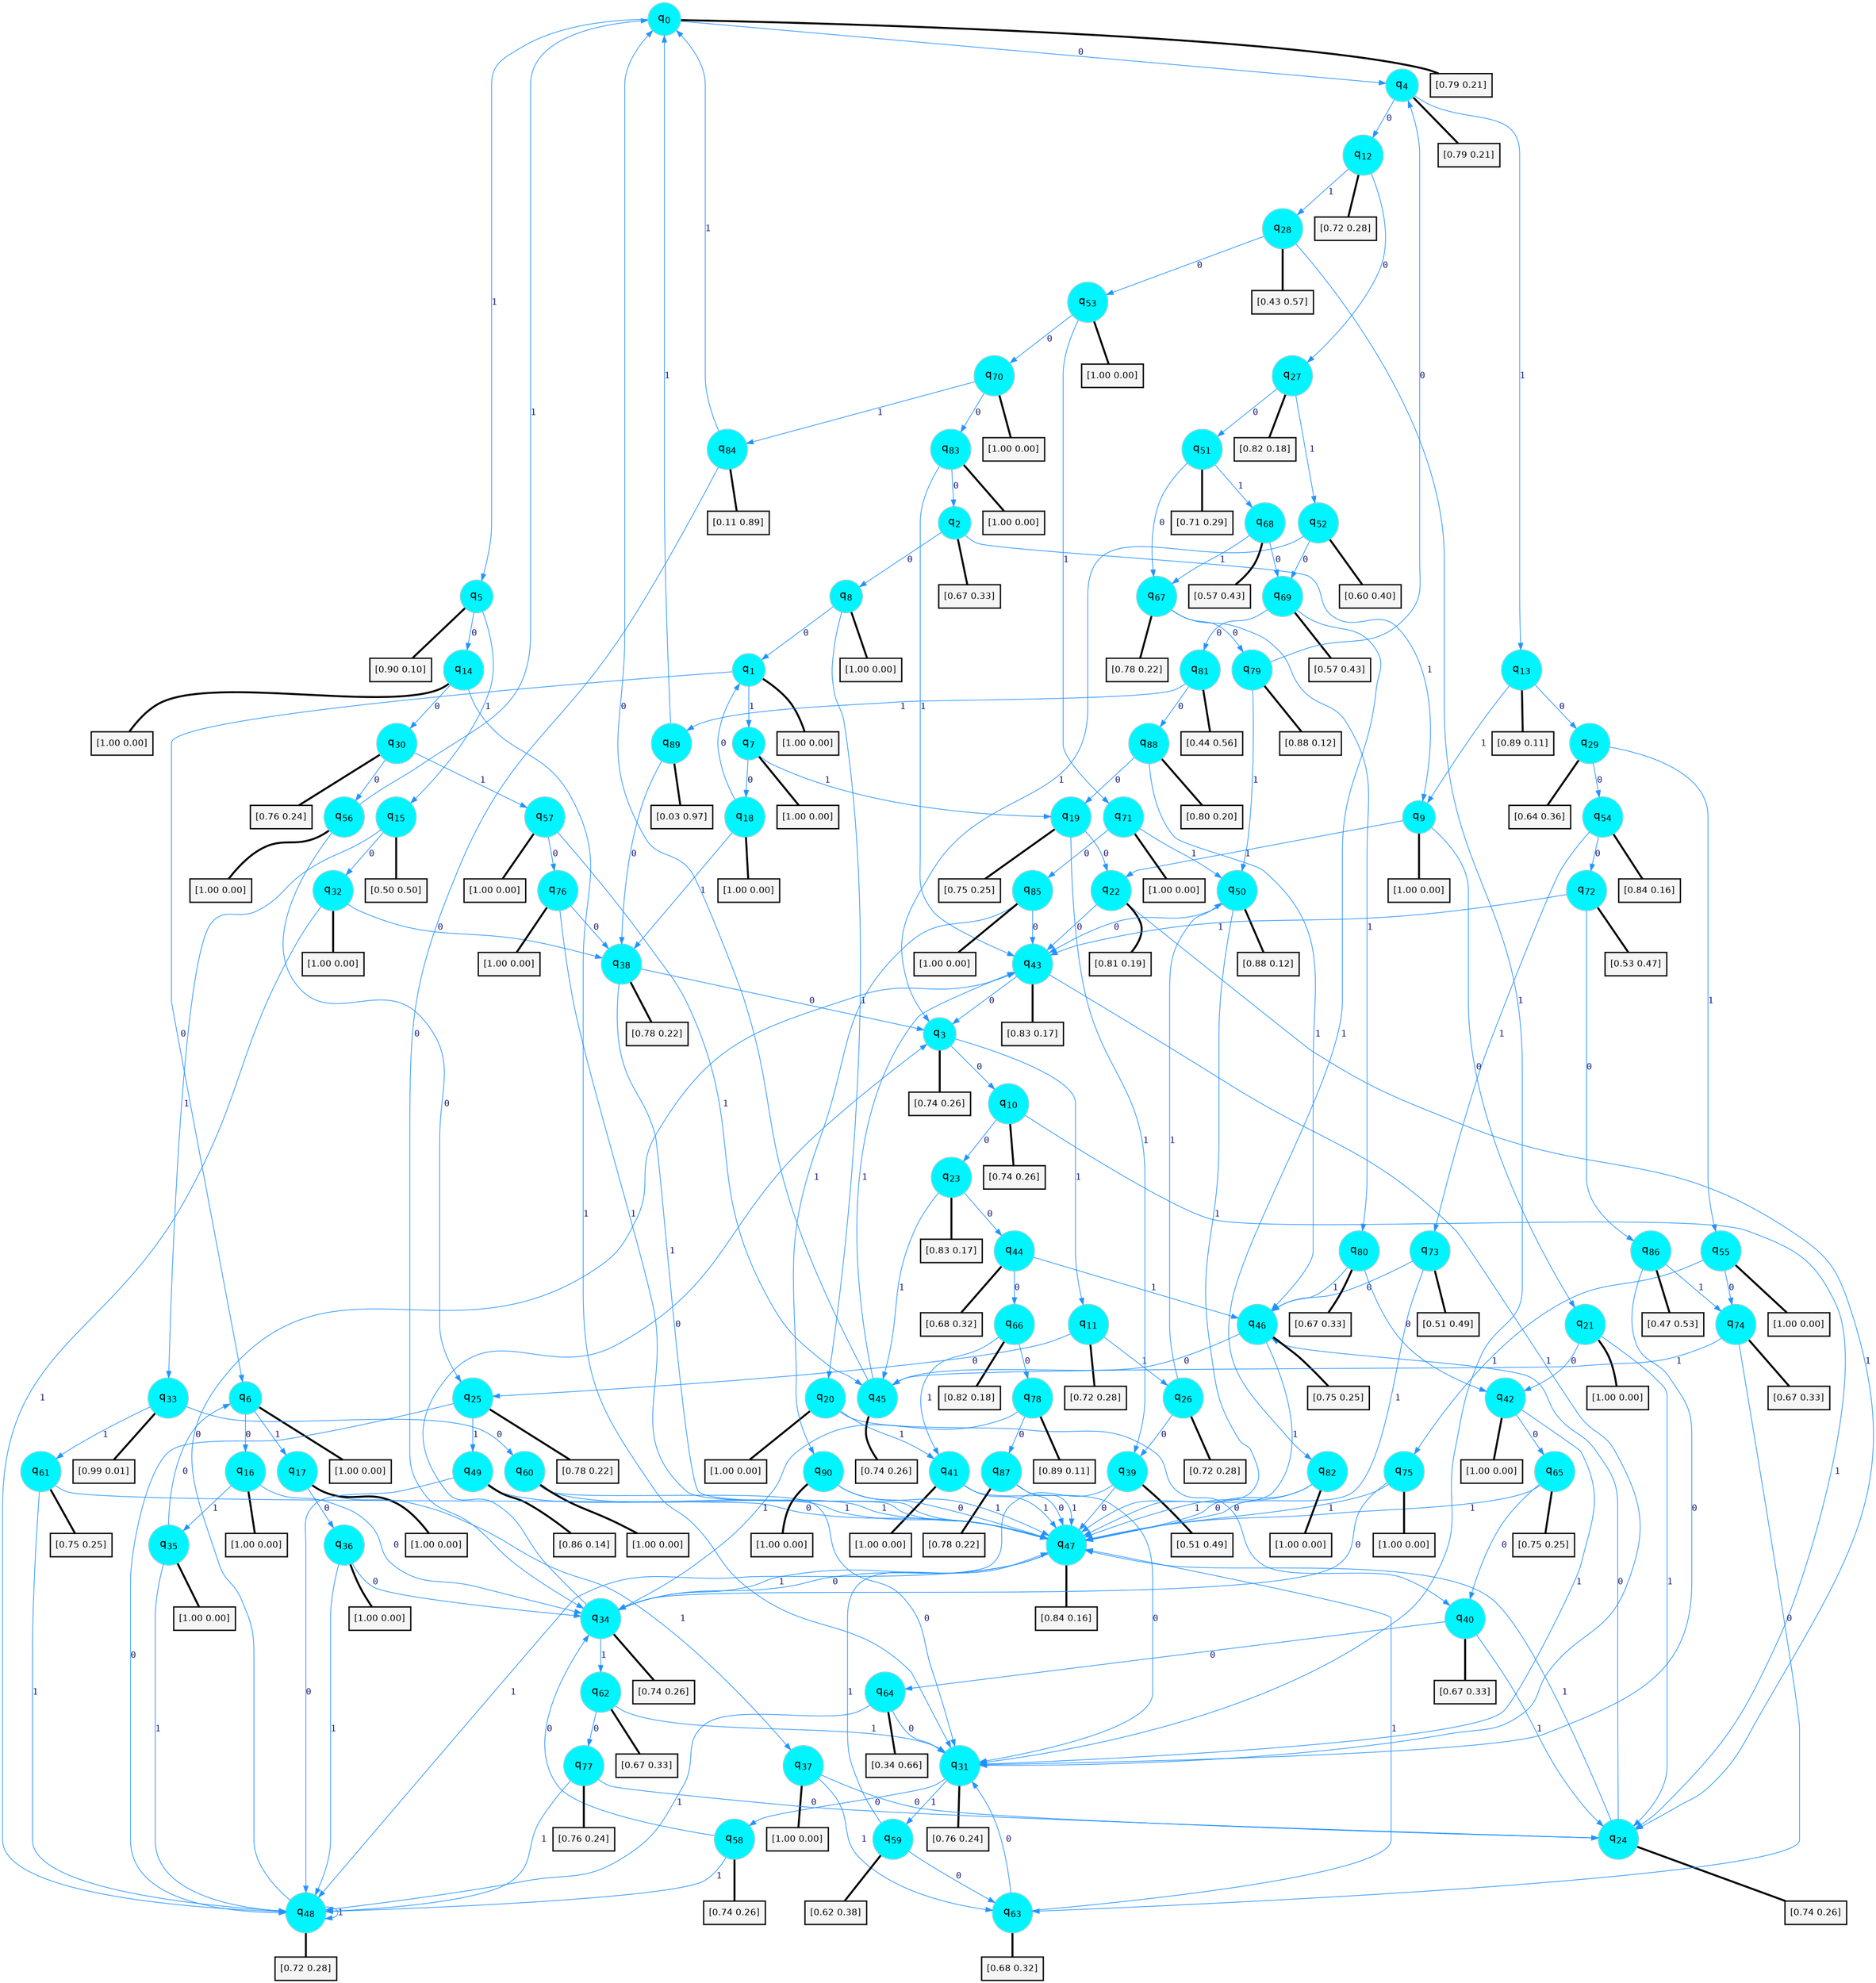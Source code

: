 digraph G {
graph [
bgcolor=transparent, dpi=300, rankdir=TD, size="40,25"];
node [
color=gray, fillcolor=turquoise1, fontcolor=black, fontname=Helvetica, fontsize=16, fontweight=bold, shape=circle, style=filled];
edge [
arrowsize=1, color=dodgerblue1, fontcolor=midnightblue, fontname=courier, fontweight=bold, penwidth=1, style=solid, weight=20];
0[label=<q<SUB>0</SUB>>];
1[label=<q<SUB>1</SUB>>];
2[label=<q<SUB>2</SUB>>];
3[label=<q<SUB>3</SUB>>];
4[label=<q<SUB>4</SUB>>];
5[label=<q<SUB>5</SUB>>];
6[label=<q<SUB>6</SUB>>];
7[label=<q<SUB>7</SUB>>];
8[label=<q<SUB>8</SUB>>];
9[label=<q<SUB>9</SUB>>];
10[label=<q<SUB>10</SUB>>];
11[label=<q<SUB>11</SUB>>];
12[label=<q<SUB>12</SUB>>];
13[label=<q<SUB>13</SUB>>];
14[label=<q<SUB>14</SUB>>];
15[label=<q<SUB>15</SUB>>];
16[label=<q<SUB>16</SUB>>];
17[label=<q<SUB>17</SUB>>];
18[label=<q<SUB>18</SUB>>];
19[label=<q<SUB>19</SUB>>];
20[label=<q<SUB>20</SUB>>];
21[label=<q<SUB>21</SUB>>];
22[label=<q<SUB>22</SUB>>];
23[label=<q<SUB>23</SUB>>];
24[label=<q<SUB>24</SUB>>];
25[label=<q<SUB>25</SUB>>];
26[label=<q<SUB>26</SUB>>];
27[label=<q<SUB>27</SUB>>];
28[label=<q<SUB>28</SUB>>];
29[label=<q<SUB>29</SUB>>];
30[label=<q<SUB>30</SUB>>];
31[label=<q<SUB>31</SUB>>];
32[label=<q<SUB>32</SUB>>];
33[label=<q<SUB>33</SUB>>];
34[label=<q<SUB>34</SUB>>];
35[label=<q<SUB>35</SUB>>];
36[label=<q<SUB>36</SUB>>];
37[label=<q<SUB>37</SUB>>];
38[label=<q<SUB>38</SUB>>];
39[label=<q<SUB>39</SUB>>];
40[label=<q<SUB>40</SUB>>];
41[label=<q<SUB>41</SUB>>];
42[label=<q<SUB>42</SUB>>];
43[label=<q<SUB>43</SUB>>];
44[label=<q<SUB>44</SUB>>];
45[label=<q<SUB>45</SUB>>];
46[label=<q<SUB>46</SUB>>];
47[label=<q<SUB>47</SUB>>];
48[label=<q<SUB>48</SUB>>];
49[label=<q<SUB>49</SUB>>];
50[label=<q<SUB>50</SUB>>];
51[label=<q<SUB>51</SUB>>];
52[label=<q<SUB>52</SUB>>];
53[label=<q<SUB>53</SUB>>];
54[label=<q<SUB>54</SUB>>];
55[label=<q<SUB>55</SUB>>];
56[label=<q<SUB>56</SUB>>];
57[label=<q<SUB>57</SUB>>];
58[label=<q<SUB>58</SUB>>];
59[label=<q<SUB>59</SUB>>];
60[label=<q<SUB>60</SUB>>];
61[label=<q<SUB>61</SUB>>];
62[label=<q<SUB>62</SUB>>];
63[label=<q<SUB>63</SUB>>];
64[label=<q<SUB>64</SUB>>];
65[label=<q<SUB>65</SUB>>];
66[label=<q<SUB>66</SUB>>];
67[label=<q<SUB>67</SUB>>];
68[label=<q<SUB>68</SUB>>];
69[label=<q<SUB>69</SUB>>];
70[label=<q<SUB>70</SUB>>];
71[label=<q<SUB>71</SUB>>];
72[label=<q<SUB>72</SUB>>];
73[label=<q<SUB>73</SUB>>];
74[label=<q<SUB>74</SUB>>];
75[label=<q<SUB>75</SUB>>];
76[label=<q<SUB>76</SUB>>];
77[label=<q<SUB>77</SUB>>];
78[label=<q<SUB>78</SUB>>];
79[label=<q<SUB>79</SUB>>];
80[label=<q<SUB>80</SUB>>];
81[label=<q<SUB>81</SUB>>];
82[label=<q<SUB>82</SUB>>];
83[label=<q<SUB>83</SUB>>];
84[label=<q<SUB>84</SUB>>];
85[label=<q<SUB>85</SUB>>];
86[label=<q<SUB>86</SUB>>];
87[label=<q<SUB>87</SUB>>];
88[label=<q<SUB>88</SUB>>];
89[label=<q<SUB>89</SUB>>];
90[label=<q<SUB>90</SUB>>];
91[label="[0.79 0.21]", shape=box,fontcolor=black, fontname=Helvetica, fontsize=14, penwidth=2, fillcolor=whitesmoke,color=black];
92[label="[1.00 0.00]", shape=box,fontcolor=black, fontname=Helvetica, fontsize=14, penwidth=2, fillcolor=whitesmoke,color=black];
93[label="[0.67 0.33]", shape=box,fontcolor=black, fontname=Helvetica, fontsize=14, penwidth=2, fillcolor=whitesmoke,color=black];
94[label="[0.74 0.26]", shape=box,fontcolor=black, fontname=Helvetica, fontsize=14, penwidth=2, fillcolor=whitesmoke,color=black];
95[label="[0.79 0.21]", shape=box,fontcolor=black, fontname=Helvetica, fontsize=14, penwidth=2, fillcolor=whitesmoke,color=black];
96[label="[0.90 0.10]", shape=box,fontcolor=black, fontname=Helvetica, fontsize=14, penwidth=2, fillcolor=whitesmoke,color=black];
97[label="[1.00 0.00]", shape=box,fontcolor=black, fontname=Helvetica, fontsize=14, penwidth=2, fillcolor=whitesmoke,color=black];
98[label="[1.00 0.00]", shape=box,fontcolor=black, fontname=Helvetica, fontsize=14, penwidth=2, fillcolor=whitesmoke,color=black];
99[label="[1.00 0.00]", shape=box,fontcolor=black, fontname=Helvetica, fontsize=14, penwidth=2, fillcolor=whitesmoke,color=black];
100[label="[1.00 0.00]", shape=box,fontcolor=black, fontname=Helvetica, fontsize=14, penwidth=2, fillcolor=whitesmoke,color=black];
101[label="[0.74 0.26]", shape=box,fontcolor=black, fontname=Helvetica, fontsize=14, penwidth=2, fillcolor=whitesmoke,color=black];
102[label="[0.72 0.28]", shape=box,fontcolor=black, fontname=Helvetica, fontsize=14, penwidth=2, fillcolor=whitesmoke,color=black];
103[label="[0.72 0.28]", shape=box,fontcolor=black, fontname=Helvetica, fontsize=14, penwidth=2, fillcolor=whitesmoke,color=black];
104[label="[0.89 0.11]", shape=box,fontcolor=black, fontname=Helvetica, fontsize=14, penwidth=2, fillcolor=whitesmoke,color=black];
105[label="[1.00 0.00]", shape=box,fontcolor=black, fontname=Helvetica, fontsize=14, penwidth=2, fillcolor=whitesmoke,color=black];
106[label="[0.50 0.50]", shape=box,fontcolor=black, fontname=Helvetica, fontsize=14, penwidth=2, fillcolor=whitesmoke,color=black];
107[label="[1.00 0.00]", shape=box,fontcolor=black, fontname=Helvetica, fontsize=14, penwidth=2, fillcolor=whitesmoke,color=black];
108[label="[1.00 0.00]", shape=box,fontcolor=black, fontname=Helvetica, fontsize=14, penwidth=2, fillcolor=whitesmoke,color=black];
109[label="[1.00 0.00]", shape=box,fontcolor=black, fontname=Helvetica, fontsize=14, penwidth=2, fillcolor=whitesmoke,color=black];
110[label="[0.75 0.25]", shape=box,fontcolor=black, fontname=Helvetica, fontsize=14, penwidth=2, fillcolor=whitesmoke,color=black];
111[label="[1.00 0.00]", shape=box,fontcolor=black, fontname=Helvetica, fontsize=14, penwidth=2, fillcolor=whitesmoke,color=black];
112[label="[1.00 0.00]", shape=box,fontcolor=black, fontname=Helvetica, fontsize=14, penwidth=2, fillcolor=whitesmoke,color=black];
113[label="[0.81 0.19]", shape=box,fontcolor=black, fontname=Helvetica, fontsize=14, penwidth=2, fillcolor=whitesmoke,color=black];
114[label="[0.83 0.17]", shape=box,fontcolor=black, fontname=Helvetica, fontsize=14, penwidth=2, fillcolor=whitesmoke,color=black];
115[label="[0.74 0.26]", shape=box,fontcolor=black, fontname=Helvetica, fontsize=14, penwidth=2, fillcolor=whitesmoke,color=black];
116[label="[0.78 0.22]", shape=box,fontcolor=black, fontname=Helvetica, fontsize=14, penwidth=2, fillcolor=whitesmoke,color=black];
117[label="[0.72 0.28]", shape=box,fontcolor=black, fontname=Helvetica, fontsize=14, penwidth=2, fillcolor=whitesmoke,color=black];
118[label="[0.82 0.18]", shape=box,fontcolor=black, fontname=Helvetica, fontsize=14, penwidth=2, fillcolor=whitesmoke,color=black];
119[label="[0.43 0.57]", shape=box,fontcolor=black, fontname=Helvetica, fontsize=14, penwidth=2, fillcolor=whitesmoke,color=black];
120[label="[0.64 0.36]", shape=box,fontcolor=black, fontname=Helvetica, fontsize=14, penwidth=2, fillcolor=whitesmoke,color=black];
121[label="[0.76 0.24]", shape=box,fontcolor=black, fontname=Helvetica, fontsize=14, penwidth=2, fillcolor=whitesmoke,color=black];
122[label="[0.76 0.24]", shape=box,fontcolor=black, fontname=Helvetica, fontsize=14, penwidth=2, fillcolor=whitesmoke,color=black];
123[label="[1.00 0.00]", shape=box,fontcolor=black, fontname=Helvetica, fontsize=14, penwidth=2, fillcolor=whitesmoke,color=black];
124[label="[0.99 0.01]", shape=box,fontcolor=black, fontname=Helvetica, fontsize=14, penwidth=2, fillcolor=whitesmoke,color=black];
125[label="[0.74 0.26]", shape=box,fontcolor=black, fontname=Helvetica, fontsize=14, penwidth=2, fillcolor=whitesmoke,color=black];
126[label="[1.00 0.00]", shape=box,fontcolor=black, fontname=Helvetica, fontsize=14, penwidth=2, fillcolor=whitesmoke,color=black];
127[label="[1.00 0.00]", shape=box,fontcolor=black, fontname=Helvetica, fontsize=14, penwidth=2, fillcolor=whitesmoke,color=black];
128[label="[1.00 0.00]", shape=box,fontcolor=black, fontname=Helvetica, fontsize=14, penwidth=2, fillcolor=whitesmoke,color=black];
129[label="[0.78 0.22]", shape=box,fontcolor=black, fontname=Helvetica, fontsize=14, penwidth=2, fillcolor=whitesmoke,color=black];
130[label="[0.51 0.49]", shape=box,fontcolor=black, fontname=Helvetica, fontsize=14, penwidth=2, fillcolor=whitesmoke,color=black];
131[label="[0.67 0.33]", shape=box,fontcolor=black, fontname=Helvetica, fontsize=14, penwidth=2, fillcolor=whitesmoke,color=black];
132[label="[1.00 0.00]", shape=box,fontcolor=black, fontname=Helvetica, fontsize=14, penwidth=2, fillcolor=whitesmoke,color=black];
133[label="[1.00 0.00]", shape=box,fontcolor=black, fontname=Helvetica, fontsize=14, penwidth=2, fillcolor=whitesmoke,color=black];
134[label="[0.83 0.17]", shape=box,fontcolor=black, fontname=Helvetica, fontsize=14, penwidth=2, fillcolor=whitesmoke,color=black];
135[label="[0.68 0.32]", shape=box,fontcolor=black, fontname=Helvetica, fontsize=14, penwidth=2, fillcolor=whitesmoke,color=black];
136[label="[0.74 0.26]", shape=box,fontcolor=black, fontname=Helvetica, fontsize=14, penwidth=2, fillcolor=whitesmoke,color=black];
137[label="[0.75 0.25]", shape=box,fontcolor=black, fontname=Helvetica, fontsize=14, penwidth=2, fillcolor=whitesmoke,color=black];
138[label="[0.84 0.16]", shape=box,fontcolor=black, fontname=Helvetica, fontsize=14, penwidth=2, fillcolor=whitesmoke,color=black];
139[label="[0.72 0.28]", shape=box,fontcolor=black, fontname=Helvetica, fontsize=14, penwidth=2, fillcolor=whitesmoke,color=black];
140[label="[0.86 0.14]", shape=box,fontcolor=black, fontname=Helvetica, fontsize=14, penwidth=2, fillcolor=whitesmoke,color=black];
141[label="[0.88 0.12]", shape=box,fontcolor=black, fontname=Helvetica, fontsize=14, penwidth=2, fillcolor=whitesmoke,color=black];
142[label="[0.71 0.29]", shape=box,fontcolor=black, fontname=Helvetica, fontsize=14, penwidth=2, fillcolor=whitesmoke,color=black];
143[label="[0.60 0.40]", shape=box,fontcolor=black, fontname=Helvetica, fontsize=14, penwidth=2, fillcolor=whitesmoke,color=black];
144[label="[1.00 0.00]", shape=box,fontcolor=black, fontname=Helvetica, fontsize=14, penwidth=2, fillcolor=whitesmoke,color=black];
145[label="[0.84 0.16]", shape=box,fontcolor=black, fontname=Helvetica, fontsize=14, penwidth=2, fillcolor=whitesmoke,color=black];
146[label="[1.00 0.00]", shape=box,fontcolor=black, fontname=Helvetica, fontsize=14, penwidth=2, fillcolor=whitesmoke,color=black];
147[label="[1.00 0.00]", shape=box,fontcolor=black, fontname=Helvetica, fontsize=14, penwidth=2, fillcolor=whitesmoke,color=black];
148[label="[1.00 0.00]", shape=box,fontcolor=black, fontname=Helvetica, fontsize=14, penwidth=2, fillcolor=whitesmoke,color=black];
149[label="[0.74 0.26]", shape=box,fontcolor=black, fontname=Helvetica, fontsize=14, penwidth=2, fillcolor=whitesmoke,color=black];
150[label="[0.62 0.38]", shape=box,fontcolor=black, fontname=Helvetica, fontsize=14, penwidth=2, fillcolor=whitesmoke,color=black];
151[label="[1.00 0.00]", shape=box,fontcolor=black, fontname=Helvetica, fontsize=14, penwidth=2, fillcolor=whitesmoke,color=black];
152[label="[0.75 0.25]", shape=box,fontcolor=black, fontname=Helvetica, fontsize=14, penwidth=2, fillcolor=whitesmoke,color=black];
153[label="[0.67 0.33]", shape=box,fontcolor=black, fontname=Helvetica, fontsize=14, penwidth=2, fillcolor=whitesmoke,color=black];
154[label="[0.68 0.32]", shape=box,fontcolor=black, fontname=Helvetica, fontsize=14, penwidth=2, fillcolor=whitesmoke,color=black];
155[label="[0.34 0.66]", shape=box,fontcolor=black, fontname=Helvetica, fontsize=14, penwidth=2, fillcolor=whitesmoke,color=black];
156[label="[0.75 0.25]", shape=box,fontcolor=black, fontname=Helvetica, fontsize=14, penwidth=2, fillcolor=whitesmoke,color=black];
157[label="[0.82 0.18]", shape=box,fontcolor=black, fontname=Helvetica, fontsize=14, penwidth=2, fillcolor=whitesmoke,color=black];
158[label="[0.78 0.22]", shape=box,fontcolor=black, fontname=Helvetica, fontsize=14, penwidth=2, fillcolor=whitesmoke,color=black];
159[label="[0.57 0.43]", shape=box,fontcolor=black, fontname=Helvetica, fontsize=14, penwidth=2, fillcolor=whitesmoke,color=black];
160[label="[0.57 0.43]", shape=box,fontcolor=black, fontname=Helvetica, fontsize=14, penwidth=2, fillcolor=whitesmoke,color=black];
161[label="[1.00 0.00]", shape=box,fontcolor=black, fontname=Helvetica, fontsize=14, penwidth=2, fillcolor=whitesmoke,color=black];
162[label="[1.00 0.00]", shape=box,fontcolor=black, fontname=Helvetica, fontsize=14, penwidth=2, fillcolor=whitesmoke,color=black];
163[label="[0.53 0.47]", shape=box,fontcolor=black, fontname=Helvetica, fontsize=14, penwidth=2, fillcolor=whitesmoke,color=black];
164[label="[0.51 0.49]", shape=box,fontcolor=black, fontname=Helvetica, fontsize=14, penwidth=2, fillcolor=whitesmoke,color=black];
165[label="[0.67 0.33]", shape=box,fontcolor=black, fontname=Helvetica, fontsize=14, penwidth=2, fillcolor=whitesmoke,color=black];
166[label="[1.00 0.00]", shape=box,fontcolor=black, fontname=Helvetica, fontsize=14, penwidth=2, fillcolor=whitesmoke,color=black];
167[label="[1.00 0.00]", shape=box,fontcolor=black, fontname=Helvetica, fontsize=14, penwidth=2, fillcolor=whitesmoke,color=black];
168[label="[0.76 0.24]", shape=box,fontcolor=black, fontname=Helvetica, fontsize=14, penwidth=2, fillcolor=whitesmoke,color=black];
169[label="[0.89 0.11]", shape=box,fontcolor=black, fontname=Helvetica, fontsize=14, penwidth=2, fillcolor=whitesmoke,color=black];
170[label="[0.88 0.12]", shape=box,fontcolor=black, fontname=Helvetica, fontsize=14, penwidth=2, fillcolor=whitesmoke,color=black];
171[label="[0.67 0.33]", shape=box,fontcolor=black, fontname=Helvetica, fontsize=14, penwidth=2, fillcolor=whitesmoke,color=black];
172[label="[0.44 0.56]", shape=box,fontcolor=black, fontname=Helvetica, fontsize=14, penwidth=2, fillcolor=whitesmoke,color=black];
173[label="[1.00 0.00]", shape=box,fontcolor=black, fontname=Helvetica, fontsize=14, penwidth=2, fillcolor=whitesmoke,color=black];
174[label="[1.00 0.00]", shape=box,fontcolor=black, fontname=Helvetica, fontsize=14, penwidth=2, fillcolor=whitesmoke,color=black];
175[label="[0.11 0.89]", shape=box,fontcolor=black, fontname=Helvetica, fontsize=14, penwidth=2, fillcolor=whitesmoke,color=black];
176[label="[1.00 0.00]", shape=box,fontcolor=black, fontname=Helvetica, fontsize=14, penwidth=2, fillcolor=whitesmoke,color=black];
177[label="[0.47 0.53]", shape=box,fontcolor=black, fontname=Helvetica, fontsize=14, penwidth=2, fillcolor=whitesmoke,color=black];
178[label="[0.78 0.22]", shape=box,fontcolor=black, fontname=Helvetica, fontsize=14, penwidth=2, fillcolor=whitesmoke,color=black];
179[label="[0.80 0.20]", shape=box,fontcolor=black, fontname=Helvetica, fontsize=14, penwidth=2, fillcolor=whitesmoke,color=black];
180[label="[0.03 0.97]", shape=box,fontcolor=black, fontname=Helvetica, fontsize=14, penwidth=2, fillcolor=whitesmoke,color=black];
181[label="[1.00 0.00]", shape=box,fontcolor=black, fontname=Helvetica, fontsize=14, penwidth=2, fillcolor=whitesmoke,color=black];
0->4 [label=0];
0->5 [label=1];
0->91 [arrowhead=none, penwidth=3,color=black];
1->6 [label=0];
1->7 [label=1];
1->92 [arrowhead=none, penwidth=3,color=black];
2->8 [label=0];
2->9 [label=1];
2->93 [arrowhead=none, penwidth=3,color=black];
3->10 [label=0];
3->11 [label=1];
3->94 [arrowhead=none, penwidth=3,color=black];
4->12 [label=0];
4->13 [label=1];
4->95 [arrowhead=none, penwidth=3,color=black];
5->14 [label=0];
5->15 [label=1];
5->96 [arrowhead=none, penwidth=3,color=black];
6->16 [label=0];
6->17 [label=1];
6->97 [arrowhead=none, penwidth=3,color=black];
7->18 [label=0];
7->19 [label=1];
7->98 [arrowhead=none, penwidth=3,color=black];
8->1 [label=0];
8->20 [label=1];
8->99 [arrowhead=none, penwidth=3,color=black];
9->21 [label=0];
9->22 [label=1];
9->100 [arrowhead=none, penwidth=3,color=black];
10->23 [label=0];
10->24 [label=1];
10->101 [arrowhead=none, penwidth=3,color=black];
11->25 [label=0];
11->26 [label=1];
11->102 [arrowhead=none, penwidth=3,color=black];
12->27 [label=0];
12->28 [label=1];
12->103 [arrowhead=none, penwidth=3,color=black];
13->29 [label=0];
13->9 [label=1];
13->104 [arrowhead=none, penwidth=3,color=black];
14->30 [label=0];
14->31 [label=1];
14->105 [arrowhead=none, penwidth=3,color=black];
15->32 [label=0];
15->33 [label=1];
15->106 [arrowhead=none, penwidth=3,color=black];
16->34 [label=0];
16->35 [label=1];
16->107 [arrowhead=none, penwidth=3,color=black];
17->36 [label=0];
17->37 [label=1];
17->108 [arrowhead=none, penwidth=3,color=black];
18->1 [label=0];
18->38 [label=1];
18->109 [arrowhead=none, penwidth=3,color=black];
19->22 [label=0];
19->39 [label=1];
19->110 [arrowhead=none, penwidth=3,color=black];
20->40 [label=0];
20->41 [label=1];
20->111 [arrowhead=none, penwidth=3,color=black];
21->42 [label=0];
21->24 [label=1];
21->112 [arrowhead=none, penwidth=3,color=black];
22->43 [label=0];
22->24 [label=1];
22->113 [arrowhead=none, penwidth=3,color=black];
23->44 [label=0];
23->45 [label=1];
23->114 [arrowhead=none, penwidth=3,color=black];
24->46 [label=0];
24->47 [label=1];
24->115 [arrowhead=none, penwidth=3,color=black];
25->48 [label=0];
25->49 [label=1];
25->116 [arrowhead=none, penwidth=3,color=black];
26->39 [label=0];
26->50 [label=1];
26->117 [arrowhead=none, penwidth=3,color=black];
27->51 [label=0];
27->52 [label=1];
27->118 [arrowhead=none, penwidth=3,color=black];
28->53 [label=0];
28->31 [label=1];
28->119 [arrowhead=none, penwidth=3,color=black];
29->54 [label=0];
29->55 [label=1];
29->120 [arrowhead=none, penwidth=3,color=black];
30->56 [label=0];
30->57 [label=1];
30->121 [arrowhead=none, penwidth=3,color=black];
31->58 [label=0];
31->59 [label=1];
31->122 [arrowhead=none, penwidth=3,color=black];
32->38 [label=0];
32->48 [label=1];
32->123 [arrowhead=none, penwidth=3,color=black];
33->60 [label=0];
33->61 [label=1];
33->124 [arrowhead=none, penwidth=3,color=black];
34->3 [label=0];
34->62 [label=1];
34->125 [arrowhead=none, penwidth=3,color=black];
35->6 [label=0];
35->48 [label=1];
35->126 [arrowhead=none, penwidth=3,color=black];
36->34 [label=0];
36->48 [label=1];
36->127 [arrowhead=none, penwidth=3,color=black];
37->24 [label=0];
37->63 [label=1];
37->128 [arrowhead=none, penwidth=3,color=black];
38->3 [label=0];
38->47 [label=1];
38->129 [arrowhead=none, penwidth=3,color=black];
39->47 [label=0];
39->48 [label=1];
39->130 [arrowhead=none, penwidth=3,color=black];
40->64 [label=0];
40->24 [label=1];
40->131 [arrowhead=none, penwidth=3,color=black];
41->31 [label=0];
41->47 [label=1];
41->132 [arrowhead=none, penwidth=3,color=black];
42->65 [label=0];
42->31 [label=1];
42->133 [arrowhead=none, penwidth=3,color=black];
43->3 [label=0];
43->31 [label=1];
43->134 [arrowhead=none, penwidth=3,color=black];
44->66 [label=0];
44->46 [label=1];
44->135 [arrowhead=none, penwidth=3,color=black];
45->0 [label=0];
45->43 [label=1];
45->136 [arrowhead=none, penwidth=3,color=black];
46->45 [label=0];
46->47 [label=1];
46->137 [arrowhead=none, penwidth=3,color=black];
47->34 [label=0];
47->34 [label=1];
47->138 [arrowhead=none, penwidth=3,color=black];
48->43 [label=0];
48->48 [label=1];
48->139 [arrowhead=none, penwidth=3,color=black];
49->48 [label=0];
49->47 [label=1];
49->140 [arrowhead=none, penwidth=3,color=black];
50->43 [label=0];
50->47 [label=1];
50->141 [arrowhead=none, penwidth=3,color=black];
51->67 [label=0];
51->68 [label=1];
51->142 [arrowhead=none, penwidth=3,color=black];
52->69 [label=0];
52->3 [label=1];
52->143 [arrowhead=none, penwidth=3,color=black];
53->70 [label=0];
53->71 [label=1];
53->144 [arrowhead=none, penwidth=3,color=black];
54->72 [label=0];
54->73 [label=1];
54->145 [arrowhead=none, penwidth=3,color=black];
55->74 [label=0];
55->75 [label=1];
55->146 [arrowhead=none, penwidth=3,color=black];
56->25 [label=0];
56->0 [label=1];
56->147 [arrowhead=none, penwidth=3,color=black];
57->76 [label=0];
57->45 [label=1];
57->148 [arrowhead=none, penwidth=3,color=black];
58->34 [label=0];
58->48 [label=1];
58->149 [arrowhead=none, penwidth=3,color=black];
59->63 [label=0];
59->47 [label=1];
59->150 [arrowhead=none, penwidth=3,color=black];
60->31 [label=0];
60->47 [label=1];
60->151 [arrowhead=none, penwidth=3,color=black];
61->47 [label=0];
61->48 [label=1];
61->152 [arrowhead=none, penwidth=3,color=black];
62->77 [label=0];
62->31 [label=1];
62->153 [arrowhead=none, penwidth=3,color=black];
63->31 [label=0];
63->47 [label=1];
63->154 [arrowhead=none, penwidth=3,color=black];
64->31 [label=0];
64->48 [label=1];
64->155 [arrowhead=none, penwidth=3,color=black];
65->40 [label=0];
65->47 [label=1];
65->156 [arrowhead=none, penwidth=3,color=black];
66->78 [label=0];
66->41 [label=1];
66->157 [arrowhead=none, penwidth=3,color=black];
67->79 [label=0];
67->80 [label=1];
67->158 [arrowhead=none, penwidth=3,color=black];
68->69 [label=0];
68->67 [label=1];
68->159 [arrowhead=none, penwidth=3,color=black];
69->81 [label=0];
69->82 [label=1];
69->160 [arrowhead=none, penwidth=3,color=black];
70->83 [label=0];
70->84 [label=1];
70->161 [arrowhead=none, penwidth=3,color=black];
71->85 [label=0];
71->50 [label=1];
71->162 [arrowhead=none, penwidth=3,color=black];
72->86 [label=0];
72->43 [label=1];
72->163 [arrowhead=none, penwidth=3,color=black];
73->46 [label=0];
73->47 [label=1];
73->164 [arrowhead=none, penwidth=3,color=black];
74->63 [label=0];
74->45 [label=1];
74->165 [arrowhead=none, penwidth=3,color=black];
75->34 [label=0];
75->47 [label=1];
75->166 [arrowhead=none, penwidth=3,color=black];
76->38 [label=0];
76->47 [label=1];
76->167 [arrowhead=none, penwidth=3,color=black];
77->24 [label=0];
77->48 [label=1];
77->168 [arrowhead=none, penwidth=3,color=black];
78->87 [label=0];
78->34 [label=1];
78->169 [arrowhead=none, penwidth=3,color=black];
79->4 [label=0];
79->50 [label=1];
79->170 [arrowhead=none, penwidth=3,color=black];
80->42 [label=0];
80->46 [label=1];
80->171 [arrowhead=none, penwidth=3,color=black];
81->88 [label=0];
81->89 [label=1];
81->172 [arrowhead=none, penwidth=3,color=black];
82->47 [label=0];
82->47 [label=1];
82->173 [arrowhead=none, penwidth=3,color=black];
83->2 [label=0];
83->43 [label=1];
83->174 [arrowhead=none, penwidth=3,color=black];
84->34 [label=0];
84->0 [label=1];
84->175 [arrowhead=none, penwidth=3,color=black];
85->43 [label=0];
85->90 [label=1];
85->176 [arrowhead=none, penwidth=3,color=black];
86->31 [label=0];
86->74 [label=1];
86->177 [arrowhead=none, penwidth=3,color=black];
87->47 [label=0];
87->47 [label=1];
87->178 [arrowhead=none, penwidth=3,color=black];
88->19 [label=0];
88->46 [label=1];
88->179 [arrowhead=none, penwidth=3,color=black];
89->38 [label=0];
89->0 [label=1];
89->180 [arrowhead=none, penwidth=3,color=black];
90->47 [label=0];
90->47 [label=1];
90->181 [arrowhead=none, penwidth=3,color=black];
}

